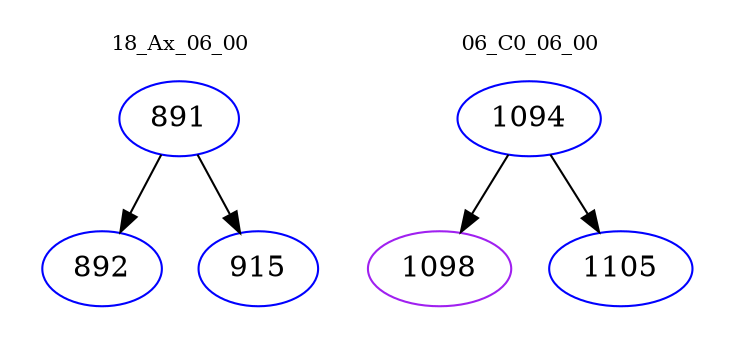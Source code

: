 digraph{
subgraph cluster_0 {
color = white
label = "18_Ax_06_00";
fontsize=10;
T0_891 [label="891", color="blue"]
T0_891 -> T0_892 [color="black"]
T0_892 [label="892", color="blue"]
T0_891 -> T0_915 [color="black"]
T0_915 [label="915", color="blue"]
}
subgraph cluster_1 {
color = white
label = "06_C0_06_00";
fontsize=10;
T1_1094 [label="1094", color="blue"]
T1_1094 -> T1_1098 [color="black"]
T1_1098 [label="1098", color="purple"]
T1_1094 -> T1_1105 [color="black"]
T1_1105 [label="1105", color="blue"]
}
}
